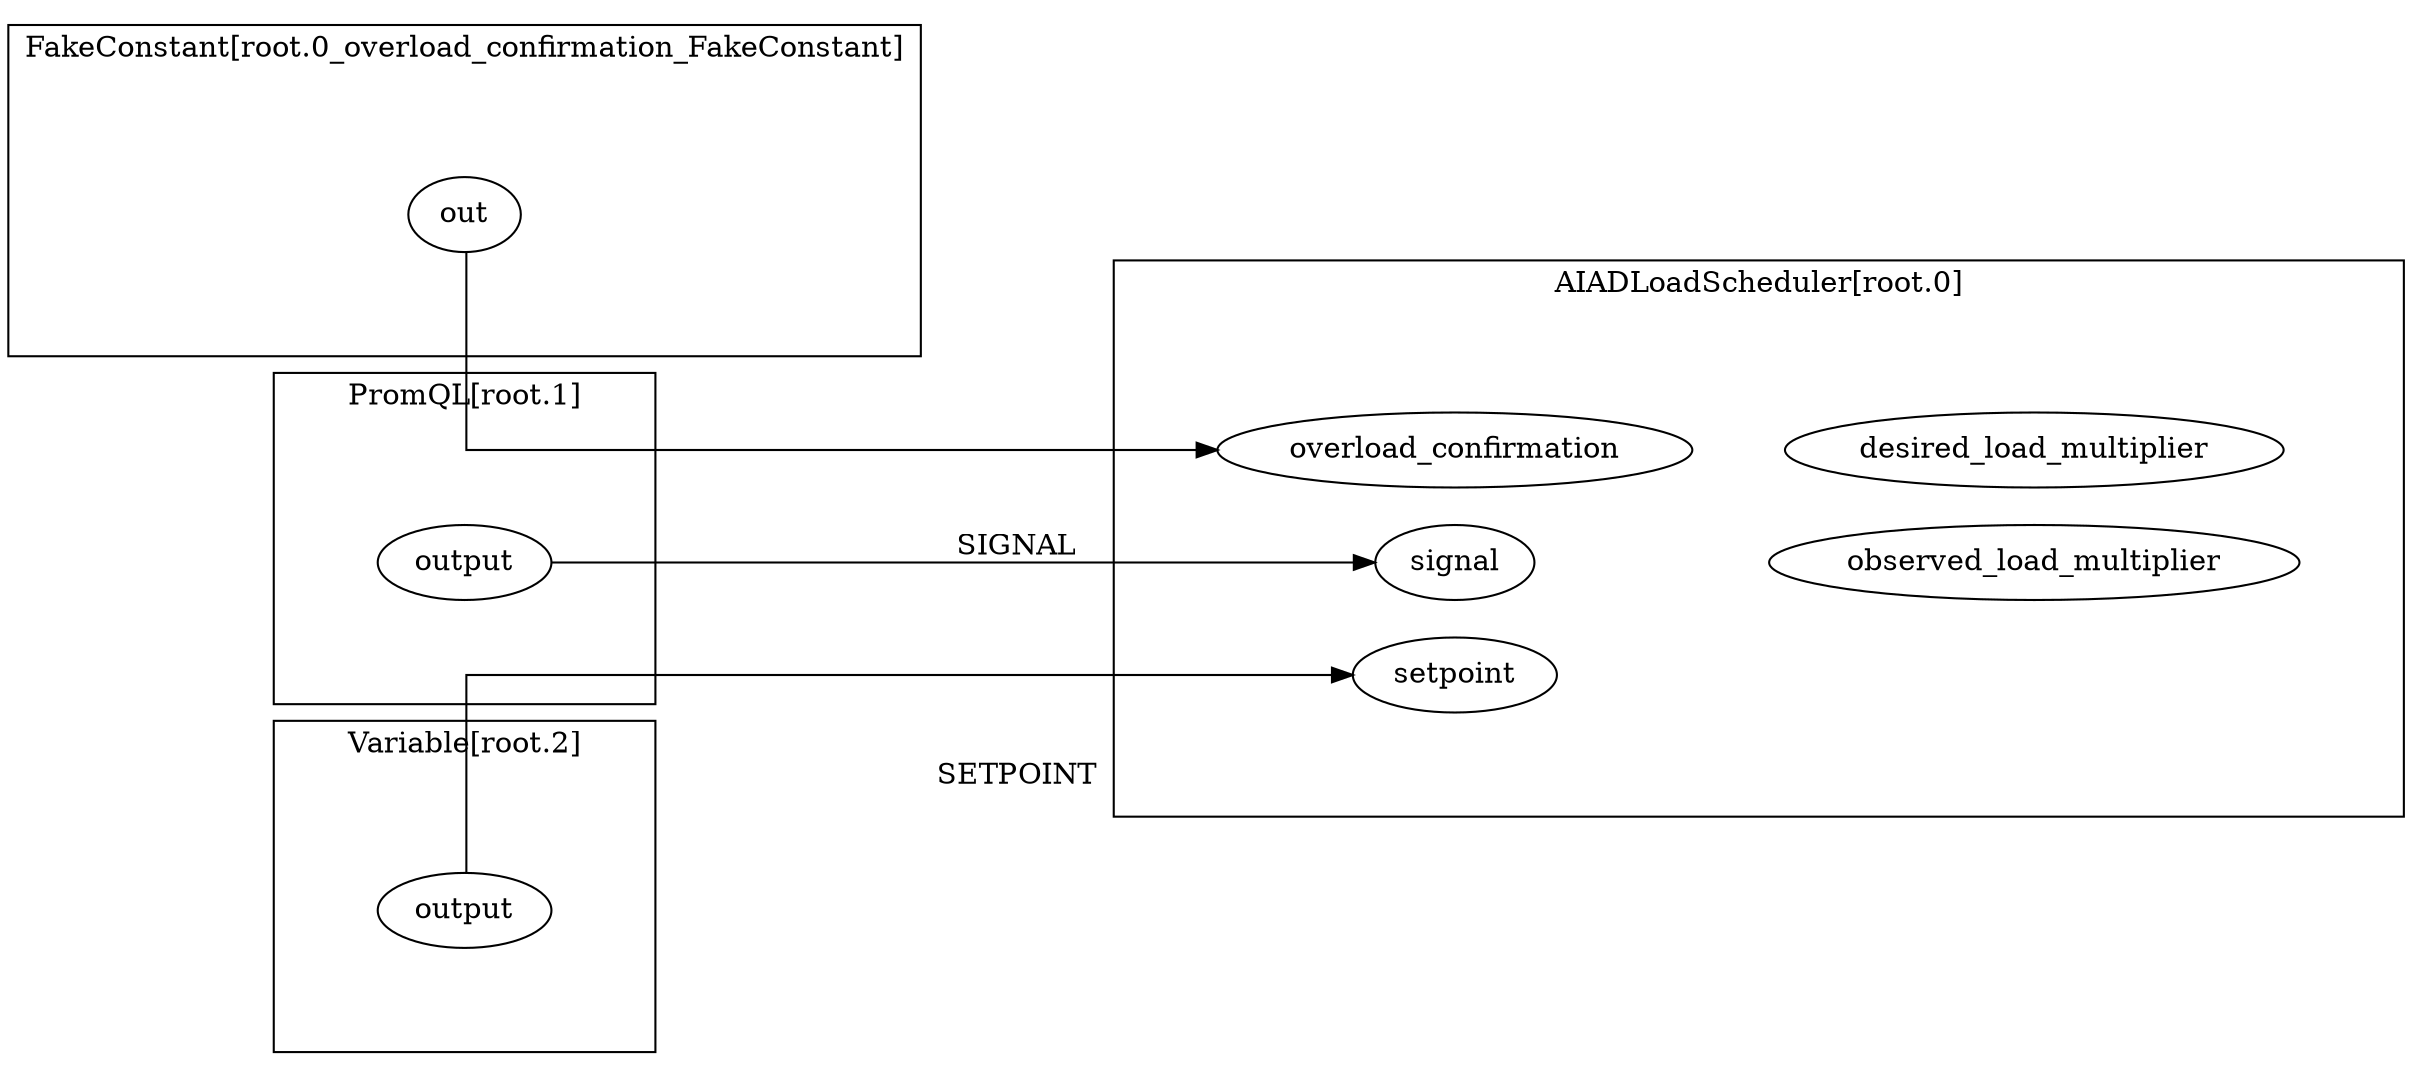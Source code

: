 digraph  {
	subgraph cluster_s1 {
		label="AIADLoadScheduler[root.0]";margin="50.0";
		n5[label="desired_load_multiplier"];
		n6[label="observed_load_multiplier"];
		n2[label="overload_confirmation"];
		n3[label="setpoint"];
		n4[label="signal"];
		n4->n6[style="invis"];
		{rank=same; n2;n3;n4;};
		{rank=same; n5;n6;};
		
	}
	subgraph cluster_s7 {
		label="FakeConstant[root.0_overload_confirmation_FakeConstant]";margin="50.0";
		n8[label="out"];
		{rank=same; n8;};
		
	}
	subgraph cluster_s9 {
		label="PromQL[root.1]";margin="50.0";
		n10[label="output"];
		{rank=same; n10;};
		
	}
	subgraph cluster_s11 {
		label="Variable[root.2]";margin="50.0";
		n12[label="output"];
		{rank=same; n12;};
		
	}
	rankdir="LR";splines="ortho";
	n8->n2;
	n10->n4[label="SIGNAL"];
	n12->n3[label="SETPOINT"];
	
}
